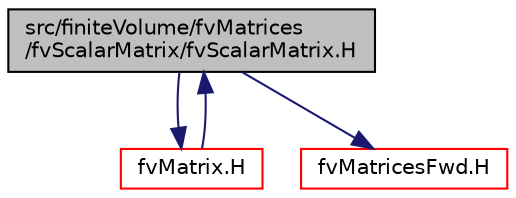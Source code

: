digraph "src/finiteVolume/fvMatrices/fvScalarMatrix/fvScalarMatrix.H"
{
  bgcolor="transparent";
  edge [fontname="Helvetica",fontsize="10",labelfontname="Helvetica",labelfontsize="10"];
  node [fontname="Helvetica",fontsize="10",shape=record];
  Node1 [label="src/finiteVolume/fvMatrices\l/fvScalarMatrix/fvScalarMatrix.H",height=0.2,width=0.4,color="black", fillcolor="grey75", style="filled", fontcolor="black"];
  Node1 -> Node2 [color="midnightblue",fontsize="10",style="solid",fontname="Helvetica"];
  Node2 [label="fvMatrix.H",height=0.2,width=0.4,color="red",URL="$a05787.html"];
  Node2 -> Node1 [color="midnightblue",fontsize="10",style="solid",fontname="Helvetica"];
  Node1 -> Node3 [color="midnightblue",fontsize="10",style="solid",fontname="Helvetica"];
  Node3 [label="fvMatricesFwd.H",height=0.2,width=0.4,color="red",URL="$a05785.html",tooltip="Forward declarations of fvMatrix specializations. "];
}
